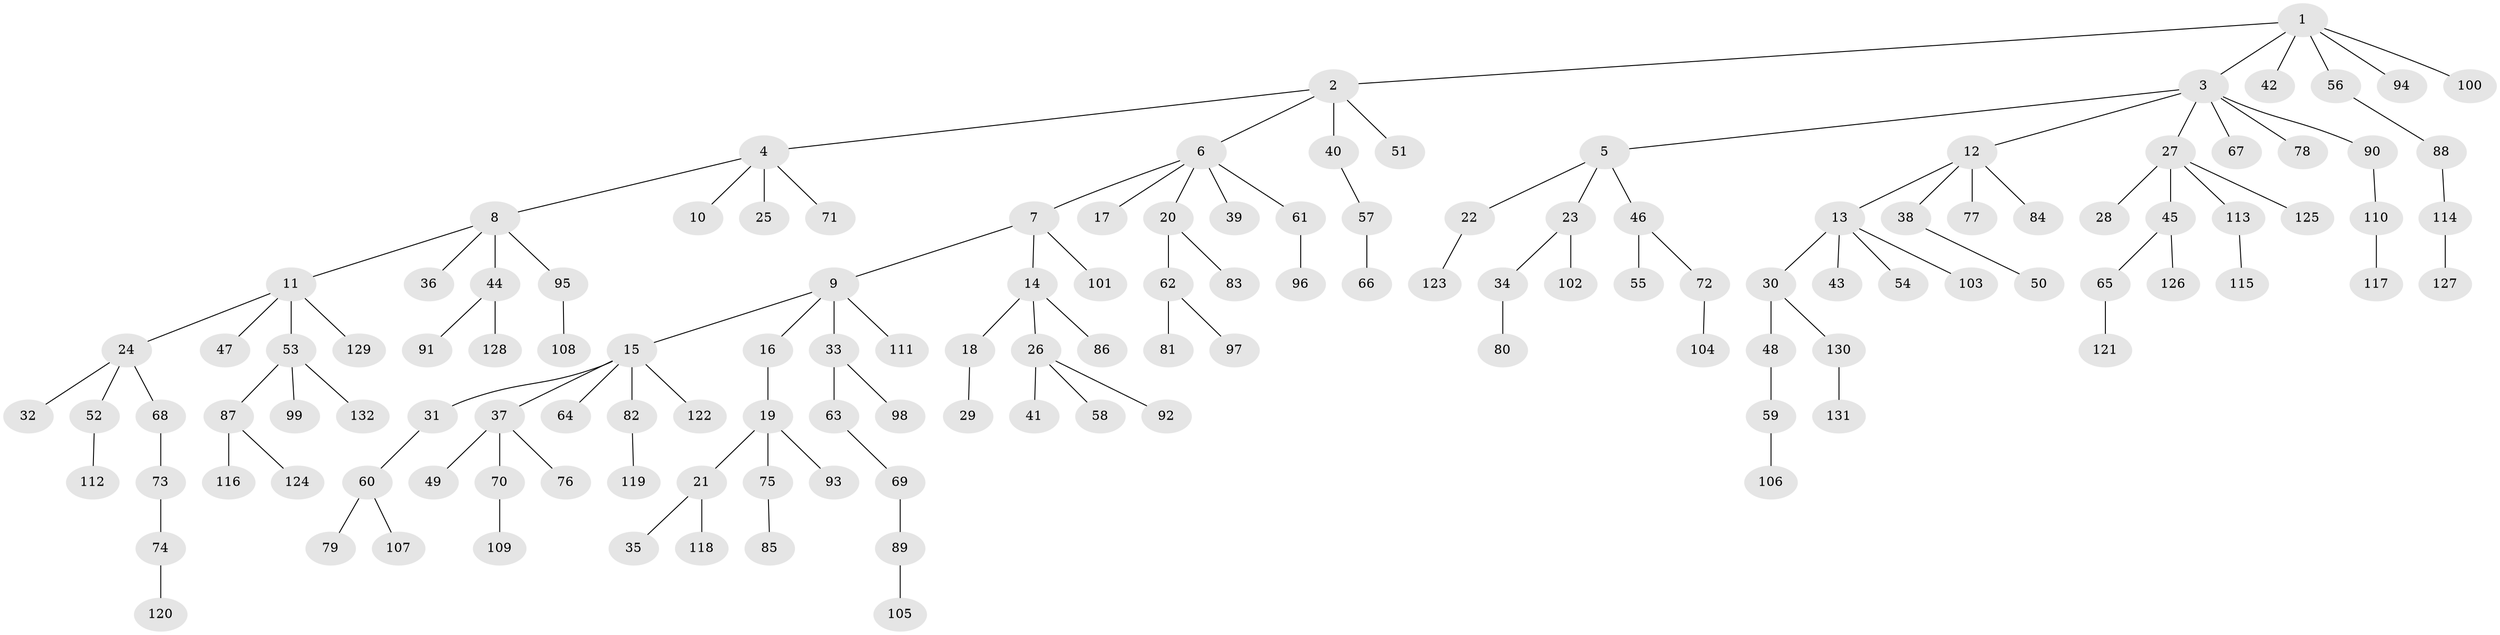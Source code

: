 // Generated by graph-tools (version 1.1) at 2025/02/03/09/25 03:02:26]
// undirected, 132 vertices, 131 edges
graph export_dot {
graph [start="1"]
  node [color=gray90,style=filled];
  1;
  2;
  3;
  4;
  5;
  6;
  7;
  8;
  9;
  10;
  11;
  12;
  13;
  14;
  15;
  16;
  17;
  18;
  19;
  20;
  21;
  22;
  23;
  24;
  25;
  26;
  27;
  28;
  29;
  30;
  31;
  32;
  33;
  34;
  35;
  36;
  37;
  38;
  39;
  40;
  41;
  42;
  43;
  44;
  45;
  46;
  47;
  48;
  49;
  50;
  51;
  52;
  53;
  54;
  55;
  56;
  57;
  58;
  59;
  60;
  61;
  62;
  63;
  64;
  65;
  66;
  67;
  68;
  69;
  70;
  71;
  72;
  73;
  74;
  75;
  76;
  77;
  78;
  79;
  80;
  81;
  82;
  83;
  84;
  85;
  86;
  87;
  88;
  89;
  90;
  91;
  92;
  93;
  94;
  95;
  96;
  97;
  98;
  99;
  100;
  101;
  102;
  103;
  104;
  105;
  106;
  107;
  108;
  109;
  110;
  111;
  112;
  113;
  114;
  115;
  116;
  117;
  118;
  119;
  120;
  121;
  122;
  123;
  124;
  125;
  126;
  127;
  128;
  129;
  130;
  131;
  132;
  1 -- 2;
  1 -- 3;
  1 -- 42;
  1 -- 56;
  1 -- 94;
  1 -- 100;
  2 -- 4;
  2 -- 6;
  2 -- 40;
  2 -- 51;
  3 -- 5;
  3 -- 12;
  3 -- 27;
  3 -- 67;
  3 -- 78;
  3 -- 90;
  4 -- 8;
  4 -- 10;
  4 -- 25;
  4 -- 71;
  5 -- 22;
  5 -- 23;
  5 -- 46;
  6 -- 7;
  6 -- 17;
  6 -- 20;
  6 -- 39;
  6 -- 61;
  7 -- 9;
  7 -- 14;
  7 -- 101;
  8 -- 11;
  8 -- 36;
  8 -- 44;
  8 -- 95;
  9 -- 15;
  9 -- 16;
  9 -- 33;
  9 -- 111;
  11 -- 24;
  11 -- 47;
  11 -- 53;
  11 -- 129;
  12 -- 13;
  12 -- 38;
  12 -- 77;
  12 -- 84;
  13 -- 30;
  13 -- 43;
  13 -- 54;
  13 -- 103;
  14 -- 18;
  14 -- 26;
  14 -- 86;
  15 -- 31;
  15 -- 37;
  15 -- 64;
  15 -- 82;
  15 -- 122;
  16 -- 19;
  18 -- 29;
  19 -- 21;
  19 -- 75;
  19 -- 93;
  20 -- 62;
  20 -- 83;
  21 -- 35;
  21 -- 118;
  22 -- 123;
  23 -- 34;
  23 -- 102;
  24 -- 32;
  24 -- 52;
  24 -- 68;
  26 -- 41;
  26 -- 58;
  26 -- 92;
  27 -- 28;
  27 -- 45;
  27 -- 113;
  27 -- 125;
  30 -- 48;
  30 -- 130;
  31 -- 60;
  33 -- 63;
  33 -- 98;
  34 -- 80;
  37 -- 49;
  37 -- 70;
  37 -- 76;
  38 -- 50;
  40 -- 57;
  44 -- 91;
  44 -- 128;
  45 -- 65;
  45 -- 126;
  46 -- 55;
  46 -- 72;
  48 -- 59;
  52 -- 112;
  53 -- 87;
  53 -- 99;
  53 -- 132;
  56 -- 88;
  57 -- 66;
  59 -- 106;
  60 -- 79;
  60 -- 107;
  61 -- 96;
  62 -- 81;
  62 -- 97;
  63 -- 69;
  65 -- 121;
  68 -- 73;
  69 -- 89;
  70 -- 109;
  72 -- 104;
  73 -- 74;
  74 -- 120;
  75 -- 85;
  82 -- 119;
  87 -- 116;
  87 -- 124;
  88 -- 114;
  89 -- 105;
  90 -- 110;
  95 -- 108;
  110 -- 117;
  113 -- 115;
  114 -- 127;
  130 -- 131;
}

